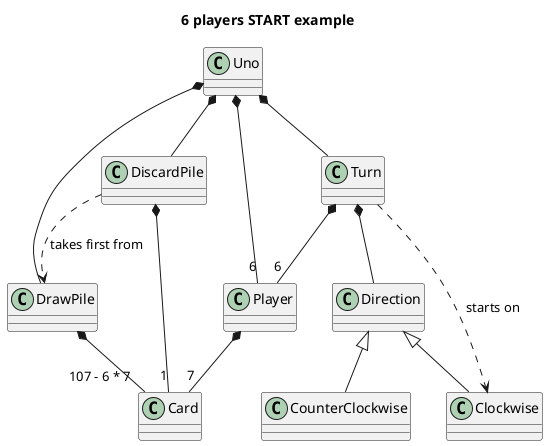 ﻿@startuml

title 6 players START example

Uno *-- DrawPile
Uno *-- DiscardPile
Uno *-- "6" Player
Uno *-- Turn

Turn *-- "6" Player
Turn *-- Direction

Turn ..> Clockwise : "starts on"

Direction <|-- Clockwise
Direction <|-- CounterClockwise

Player *-- "7" Card

DrawPile *-- "107 - 6 * 7" Card
DiscardPile *-- "1" Card
DiscardPile ..> DrawPile : takes first from
 
@enduml